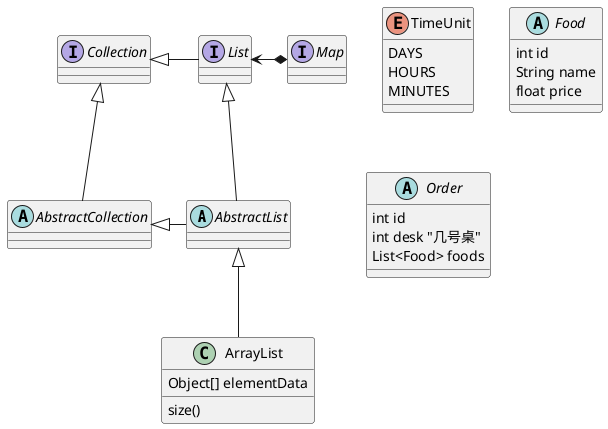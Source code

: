 @startuml

abstract class AbstractList
abstract AbstractCollection
interface List
interface Collection
interface Map

List <|-- AbstractList
Collection <|-- AbstractCollection

Collection <|- List
AbstractCollection <|- AbstractList
AbstractList <|-- ArrayList
List <-* Map

class ArrayList {
Object[] elementData
size()
}

enum TimeUnit {
DAYS
HOURS
MINUTES
}

abstract class Food {
    int id
    String name
    float price

}

abstract class Order {
    int id
    int desk "几号桌"
    List<Food> foods
}

@enduml